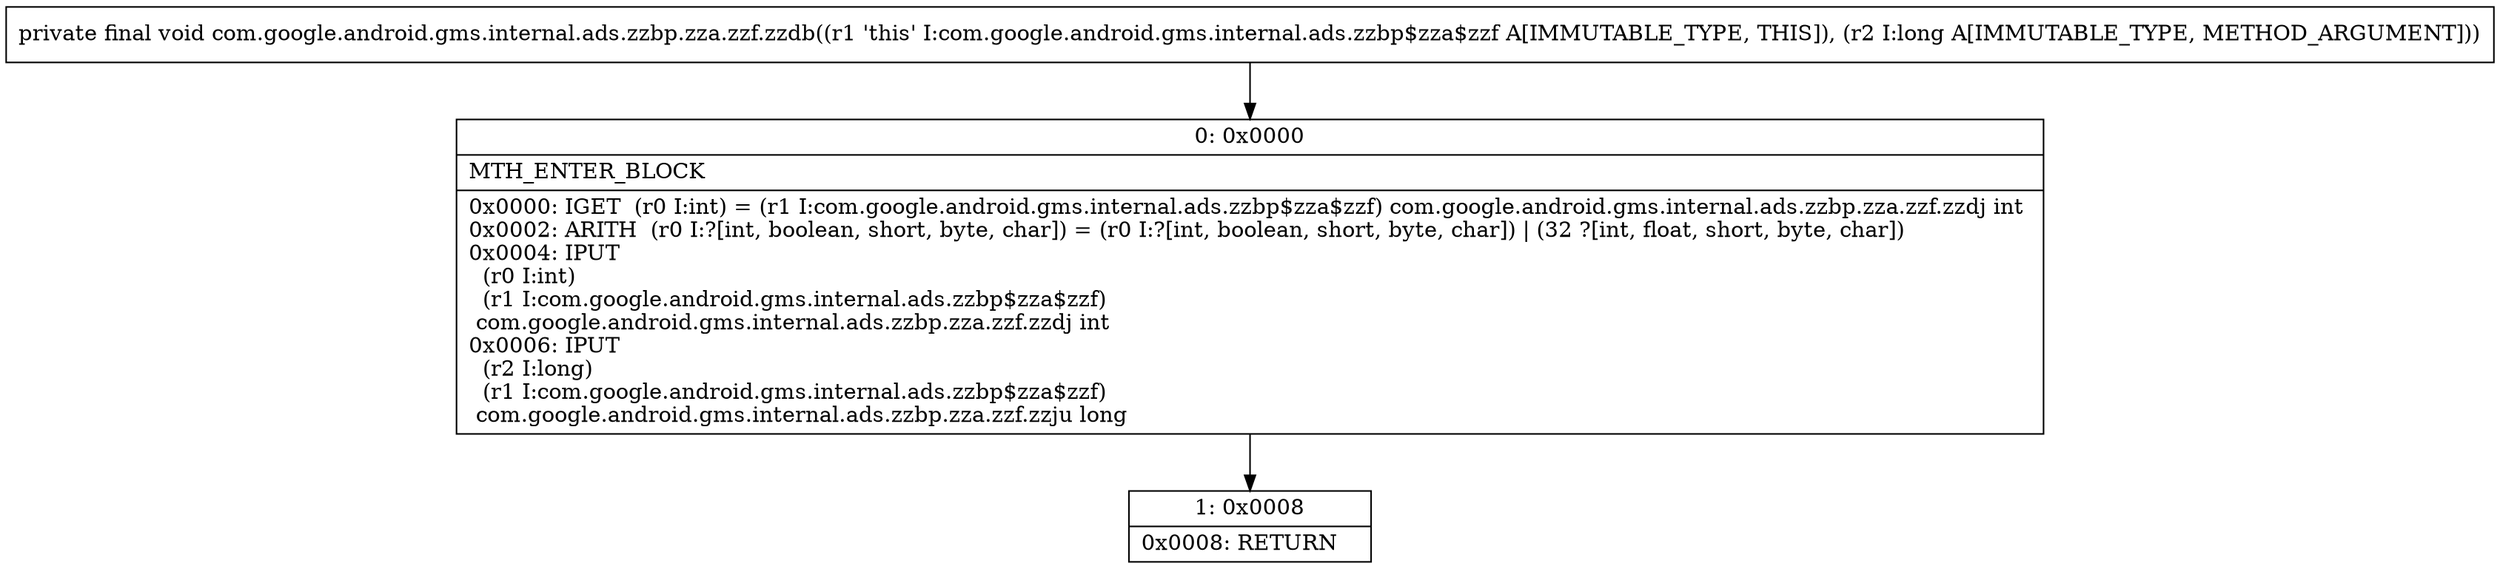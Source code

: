 digraph "CFG forcom.google.android.gms.internal.ads.zzbp.zza.zzf.zzdb(J)V" {
Node_0 [shape=record,label="{0\:\ 0x0000|MTH_ENTER_BLOCK\l|0x0000: IGET  (r0 I:int) = (r1 I:com.google.android.gms.internal.ads.zzbp$zza$zzf) com.google.android.gms.internal.ads.zzbp.zza.zzf.zzdj int \l0x0002: ARITH  (r0 I:?[int, boolean, short, byte, char]) = (r0 I:?[int, boolean, short, byte, char]) \| (32 ?[int, float, short, byte, char]) \l0x0004: IPUT  \l  (r0 I:int)\l  (r1 I:com.google.android.gms.internal.ads.zzbp$zza$zzf)\l com.google.android.gms.internal.ads.zzbp.zza.zzf.zzdj int \l0x0006: IPUT  \l  (r2 I:long)\l  (r1 I:com.google.android.gms.internal.ads.zzbp$zza$zzf)\l com.google.android.gms.internal.ads.zzbp.zza.zzf.zzju long \l}"];
Node_1 [shape=record,label="{1\:\ 0x0008|0x0008: RETURN   \l}"];
MethodNode[shape=record,label="{private final void com.google.android.gms.internal.ads.zzbp.zza.zzf.zzdb((r1 'this' I:com.google.android.gms.internal.ads.zzbp$zza$zzf A[IMMUTABLE_TYPE, THIS]), (r2 I:long A[IMMUTABLE_TYPE, METHOD_ARGUMENT])) }"];
MethodNode -> Node_0;
Node_0 -> Node_1;
}

